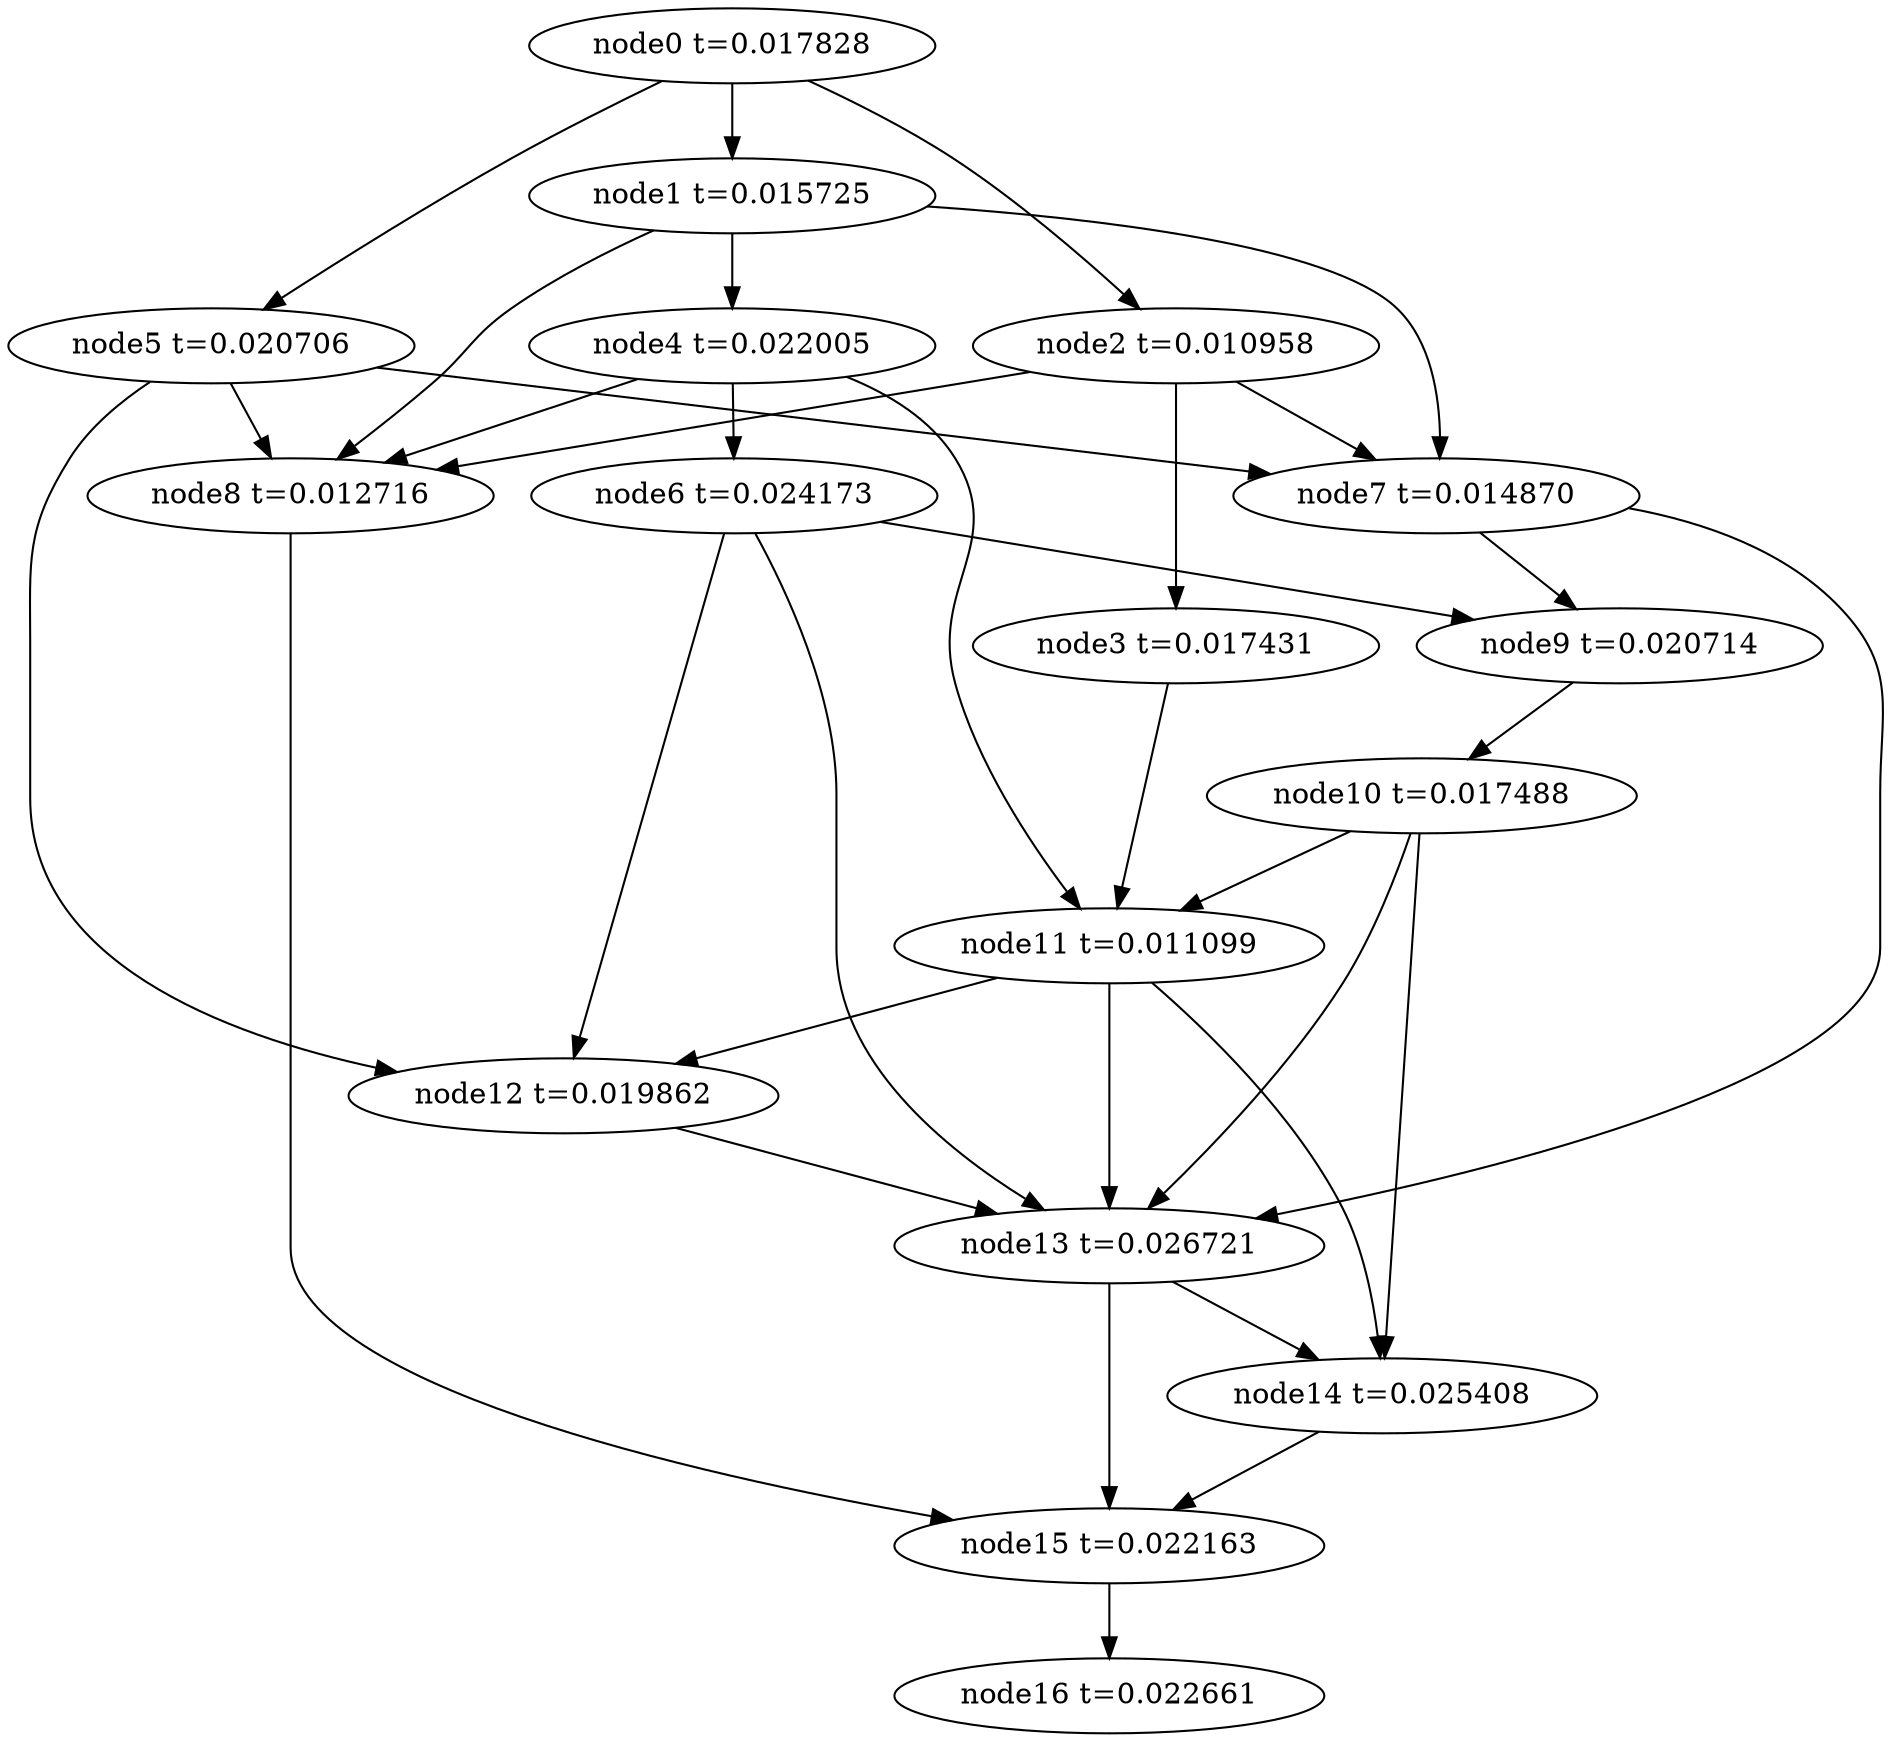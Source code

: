 digraph g{
	node16[label="node16 t=0.022661"]
	node15 -> node16
	node15[label="node15 t=0.022163"];
	node14 -> node15
	node14[label="node14 t=0.025408"];
	node13 -> node15
	node13 -> node14
	node13[label="node13 t=0.026721"];
	node12 -> node13
	node12[label="node12 t=0.019862"];
	node11 -> node14
	node11 -> node13
	node11 -> node12
	node11[label="node11 t=0.011099"];
	node10 -> node14
	node10 -> node13
	node10 -> node11
	node10[label="node10 t=0.017488"];
	node9 -> node10
	node9[label="node9 t=0.020714"];
	node8 -> node15
	node8[label="node8 t=0.012716"];
	node7 -> node13
	node7 -> node9
	node7[label="node7 t=0.014870"];
	node6 -> node13
	node6 -> node12
	node6 -> node9
	node6[label="node6 t=0.024173"];
	node5 -> node12
	node5 -> node8
	node5 -> node7
	node5[label="node5 t=0.020706"];
	node4 -> node11
	node4 -> node8
	node4 -> node6
	node4[label="node4 t=0.022005"];
	node3 -> node11
	node3[label="node3 t=0.017431"];
	node2 -> node8
	node2 -> node7
	node2 -> node3
	node2[label="node2 t=0.010958"];
	node1 -> node8
	node1 -> node7
	node1 -> node4
	node1[label="node1 t=0.015725"];
	node0 -> node5
	node0 -> node2
	node0 -> node1
	node0[label="node0 t=0.017828"];
}
